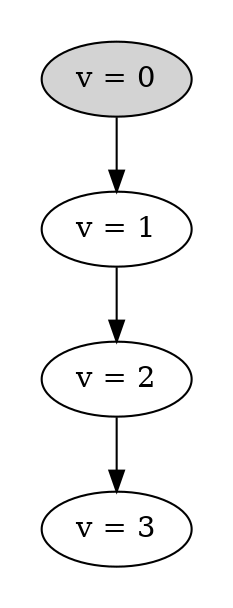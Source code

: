 strict digraph DiskGraph {
nodesep=0.35;
subgraph cluster_graph {
color="white";
-2126530222028456089 [label="v = 0",style = filled]
-2126530222028456089 -> -6240998331316229261 [label="",color="black",fontcolor="black"];
-6240998331316229261 [label="v = 1"];
-2126530222028456089 -> -6240998331316229261 [label="",color="black",fontcolor="black"];
-6240998331316229261 -> 8376728438761510735 [label="",color="black",fontcolor="black"];
8376728438761510735 [label="v = 2"];
-6240998331316229261 -> 8376728438761510735 [label="",color="black",fontcolor="black"];
8376728438761510735 -> 4566253307860976475 [label="",color="black",fontcolor="black"];
4566253307860976475 [label="v = 3"];
8376728438761510735 -> 4566253307860976475 [label="",color="black",fontcolor="black"];
{rank = same; -2126530222028456089;}
{rank = same; -6240998331316229261;}
{rank = same; 8376728438761510735;}
}
}